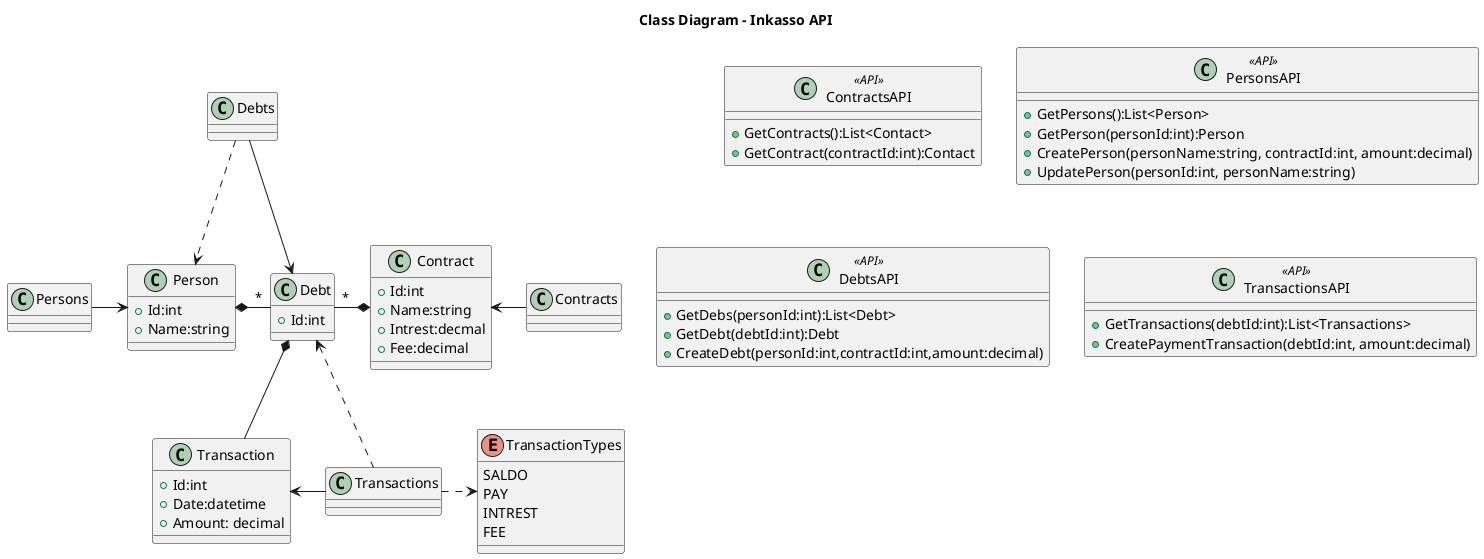 @startuml Inkasso API
title Class Diagram - Inkasso API

class Debt {
  +Id:int
}

class Person
{
  +Id:int
  +Name:string
}
class Contract
{
  +Id:int
  +Name:string
  +Intrest:decmal
  +Fee:decimal
}
class Transaction
{
  +Id:int
  +Date:datetime
  +Amount: decimal
  
}


Person *-right-"*"  Debt
Contract  *-left- "*" Debt
Debt *-- Transaction



class ContractsAPI <<API>>
{
  +GetContracts():List<Contact>
  +GetContract(contractId:int):Contact
}
class PersonsAPI <<API>>
{
  +GetPersons():List<Person>
  +GetPerson(personId:int):Person
  +CreatePerson(personName:string, contractId:int, amount:decimal)
  +UpdatePerson(personId:int, personName:string)
}
class DebtsAPI <<API>>
{
  +GetDebs(personId:int):List<Debt>
  +GetDebt(debtId:int):Debt
  +CreateDebt(personId:int,contractId:int,amount:decimal)
}
class TransactionsAPI  <<API>>
{
  +GetTransactions(debtId:int):List<Transactions>
  +CreatePaymentTransaction(debtId:int, amount:decimal)
}

Persons -right-> Person
Contracts -left->Contract
Debts -down->Debt
Debts .down.>Person
Transactions -left->Transaction
Transactions .up.>Debt

enum TransactionTypes
{
SALDO
PAY
INTREST
FEE
}

Transactions .right.> TransactionTypes
@enduml